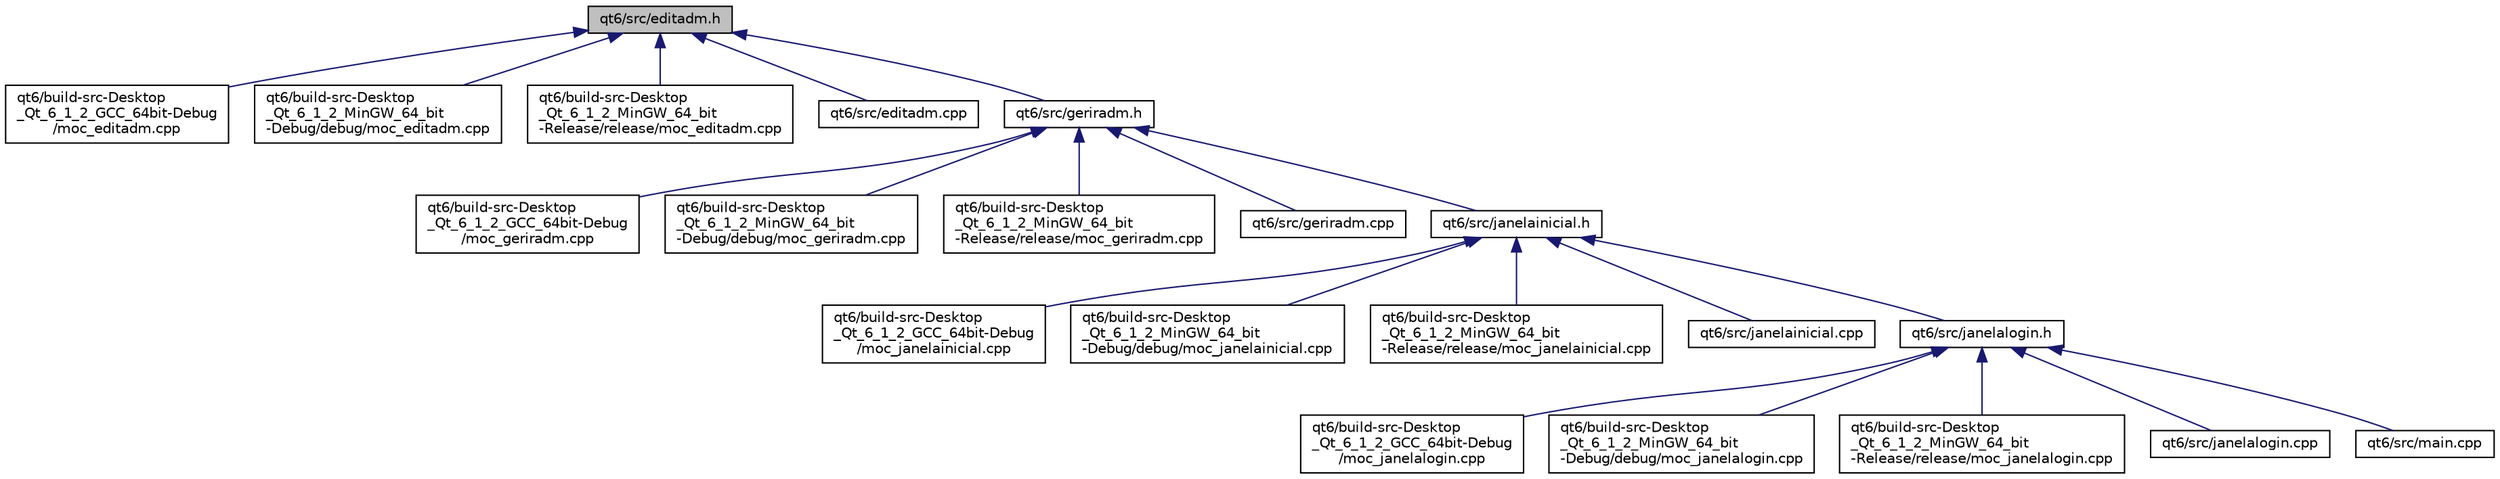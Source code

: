 digraph "qt6/src/editadm.h"
{
 // LATEX_PDF_SIZE
  edge [fontname="Helvetica",fontsize="10",labelfontname="Helvetica",labelfontsize="10"];
  node [fontname="Helvetica",fontsize="10",shape=record];
  Node1 [label="qt6/src/editadm.h",height=0.2,width=0.4,color="black", fillcolor="grey75", style="filled", fontcolor="black",tooltip=" "];
  Node1 -> Node2 [dir="back",color="midnightblue",fontsize="10",style="solid",fontname="Helvetica"];
  Node2 [label="qt6/build-src-Desktop\l_Qt_6_1_2_GCC_64bit-Debug\l/moc_editadm.cpp",height=0.2,width=0.4,color="black", fillcolor="white", style="filled",URL="$build-src-_desktop___qt__6__1__2___g_c_c__64bit-_debug_2moc__editadm_8cpp.html",tooltip=" "];
  Node1 -> Node3 [dir="back",color="midnightblue",fontsize="10",style="solid",fontname="Helvetica"];
  Node3 [label="qt6/build-src-Desktop\l_Qt_6_1_2_MinGW_64_bit\l-Debug/debug/moc_editadm.cpp",height=0.2,width=0.4,color="black", fillcolor="white", style="filled",URL="$build-src-_desktop___qt__6__1__2___min_g_w__64__bit-_debug_2debug_2moc__editadm_8cpp.html",tooltip=" "];
  Node1 -> Node4 [dir="back",color="midnightblue",fontsize="10",style="solid",fontname="Helvetica"];
  Node4 [label="qt6/build-src-Desktop\l_Qt_6_1_2_MinGW_64_bit\l-Release/release/moc_editadm.cpp",height=0.2,width=0.4,color="black", fillcolor="white", style="filled",URL="$build-src-_desktop___qt__6__1__2___min_g_w__64__bit-_release_2release_2moc__editadm_8cpp.html",tooltip=" "];
  Node1 -> Node5 [dir="back",color="midnightblue",fontsize="10",style="solid",fontname="Helvetica"];
  Node5 [label="qt6/src/editadm.cpp",height=0.2,width=0.4,color="black", fillcolor="white", style="filled",URL="$editadm_8cpp.html",tooltip=" "];
  Node1 -> Node6 [dir="back",color="midnightblue",fontsize="10",style="solid",fontname="Helvetica"];
  Node6 [label="qt6/src/geriradm.h",height=0.2,width=0.4,color="black", fillcolor="white", style="filled",URL="$geriradm_8h.html",tooltip=" "];
  Node6 -> Node7 [dir="back",color="midnightblue",fontsize="10",style="solid",fontname="Helvetica"];
  Node7 [label="qt6/build-src-Desktop\l_Qt_6_1_2_GCC_64bit-Debug\l/moc_geriradm.cpp",height=0.2,width=0.4,color="black", fillcolor="white", style="filled",URL="$build-src-_desktop___qt__6__1__2___g_c_c__64bit-_debug_2moc__geriradm_8cpp.html",tooltip=" "];
  Node6 -> Node8 [dir="back",color="midnightblue",fontsize="10",style="solid",fontname="Helvetica"];
  Node8 [label="qt6/build-src-Desktop\l_Qt_6_1_2_MinGW_64_bit\l-Debug/debug/moc_geriradm.cpp",height=0.2,width=0.4,color="black", fillcolor="white", style="filled",URL="$build-src-_desktop___qt__6__1__2___min_g_w__64__bit-_debug_2debug_2moc__geriradm_8cpp.html",tooltip=" "];
  Node6 -> Node9 [dir="back",color="midnightblue",fontsize="10",style="solid",fontname="Helvetica"];
  Node9 [label="qt6/build-src-Desktop\l_Qt_6_1_2_MinGW_64_bit\l-Release/release/moc_geriradm.cpp",height=0.2,width=0.4,color="black", fillcolor="white", style="filled",URL="$build-src-_desktop___qt__6__1__2___min_g_w__64__bit-_release_2release_2moc__geriradm_8cpp.html",tooltip=" "];
  Node6 -> Node10 [dir="back",color="midnightblue",fontsize="10",style="solid",fontname="Helvetica"];
  Node10 [label="qt6/src/geriradm.cpp",height=0.2,width=0.4,color="black", fillcolor="white", style="filled",URL="$geriradm_8cpp.html",tooltip=" "];
  Node6 -> Node11 [dir="back",color="midnightblue",fontsize="10",style="solid",fontname="Helvetica"];
  Node11 [label="qt6/src/janelainicial.h",height=0.2,width=0.4,color="black", fillcolor="white", style="filled",URL="$janelainicial_8h.html",tooltip=" "];
  Node11 -> Node12 [dir="back",color="midnightblue",fontsize="10",style="solid",fontname="Helvetica"];
  Node12 [label="qt6/build-src-Desktop\l_Qt_6_1_2_GCC_64bit-Debug\l/moc_janelainicial.cpp",height=0.2,width=0.4,color="black", fillcolor="white", style="filled",URL="$build-src-_desktop___qt__6__1__2___g_c_c__64bit-_debug_2moc__janelainicial_8cpp.html",tooltip=" "];
  Node11 -> Node13 [dir="back",color="midnightblue",fontsize="10",style="solid",fontname="Helvetica"];
  Node13 [label="qt6/build-src-Desktop\l_Qt_6_1_2_MinGW_64_bit\l-Debug/debug/moc_janelainicial.cpp",height=0.2,width=0.4,color="black", fillcolor="white", style="filled",URL="$build-src-_desktop___qt__6__1__2___min_g_w__64__bit-_debug_2debug_2moc__janelainicial_8cpp.html",tooltip=" "];
  Node11 -> Node14 [dir="back",color="midnightblue",fontsize="10",style="solid",fontname="Helvetica"];
  Node14 [label="qt6/build-src-Desktop\l_Qt_6_1_2_MinGW_64_bit\l-Release/release/moc_janelainicial.cpp",height=0.2,width=0.4,color="black", fillcolor="white", style="filled",URL="$build-src-_desktop___qt__6__1__2___min_g_w__64__bit-_release_2release_2moc__janelainicial_8cpp.html",tooltip=" "];
  Node11 -> Node15 [dir="back",color="midnightblue",fontsize="10",style="solid",fontname="Helvetica"];
  Node15 [label="qt6/src/janelainicial.cpp",height=0.2,width=0.4,color="black", fillcolor="white", style="filled",URL="$janelainicial_8cpp.html",tooltip=" "];
  Node11 -> Node16 [dir="back",color="midnightblue",fontsize="10",style="solid",fontname="Helvetica"];
  Node16 [label="qt6/src/janelalogin.h",height=0.2,width=0.4,color="black", fillcolor="white", style="filled",URL="$janelalogin_8h.html",tooltip=" "];
  Node16 -> Node17 [dir="back",color="midnightblue",fontsize="10",style="solid",fontname="Helvetica"];
  Node17 [label="qt6/build-src-Desktop\l_Qt_6_1_2_GCC_64bit-Debug\l/moc_janelalogin.cpp",height=0.2,width=0.4,color="black", fillcolor="white", style="filled",URL="$build-src-_desktop___qt__6__1__2___g_c_c__64bit-_debug_2moc__janelalogin_8cpp.html",tooltip=" "];
  Node16 -> Node18 [dir="back",color="midnightblue",fontsize="10",style="solid",fontname="Helvetica"];
  Node18 [label="qt6/build-src-Desktop\l_Qt_6_1_2_MinGW_64_bit\l-Debug/debug/moc_janelalogin.cpp",height=0.2,width=0.4,color="black", fillcolor="white", style="filled",URL="$build-src-_desktop___qt__6__1__2___min_g_w__64__bit-_debug_2debug_2moc__janelalogin_8cpp.html",tooltip=" "];
  Node16 -> Node19 [dir="back",color="midnightblue",fontsize="10",style="solid",fontname="Helvetica"];
  Node19 [label="qt6/build-src-Desktop\l_Qt_6_1_2_MinGW_64_bit\l-Release/release/moc_janelalogin.cpp",height=0.2,width=0.4,color="black", fillcolor="white", style="filled",URL="$build-src-_desktop___qt__6__1__2___min_g_w__64__bit-_release_2release_2moc__janelalogin_8cpp.html",tooltip=" "];
  Node16 -> Node20 [dir="back",color="midnightblue",fontsize="10",style="solid",fontname="Helvetica"];
  Node20 [label="qt6/src/janelalogin.cpp",height=0.2,width=0.4,color="black", fillcolor="white", style="filled",URL="$janelalogin_8cpp.html",tooltip=" "];
  Node16 -> Node21 [dir="back",color="midnightblue",fontsize="10",style="solid",fontname="Helvetica"];
  Node21 [label="qt6/src/main.cpp",height=0.2,width=0.4,color="black", fillcolor="white", style="filled",URL="$main_8cpp.html",tooltip=" "];
}
